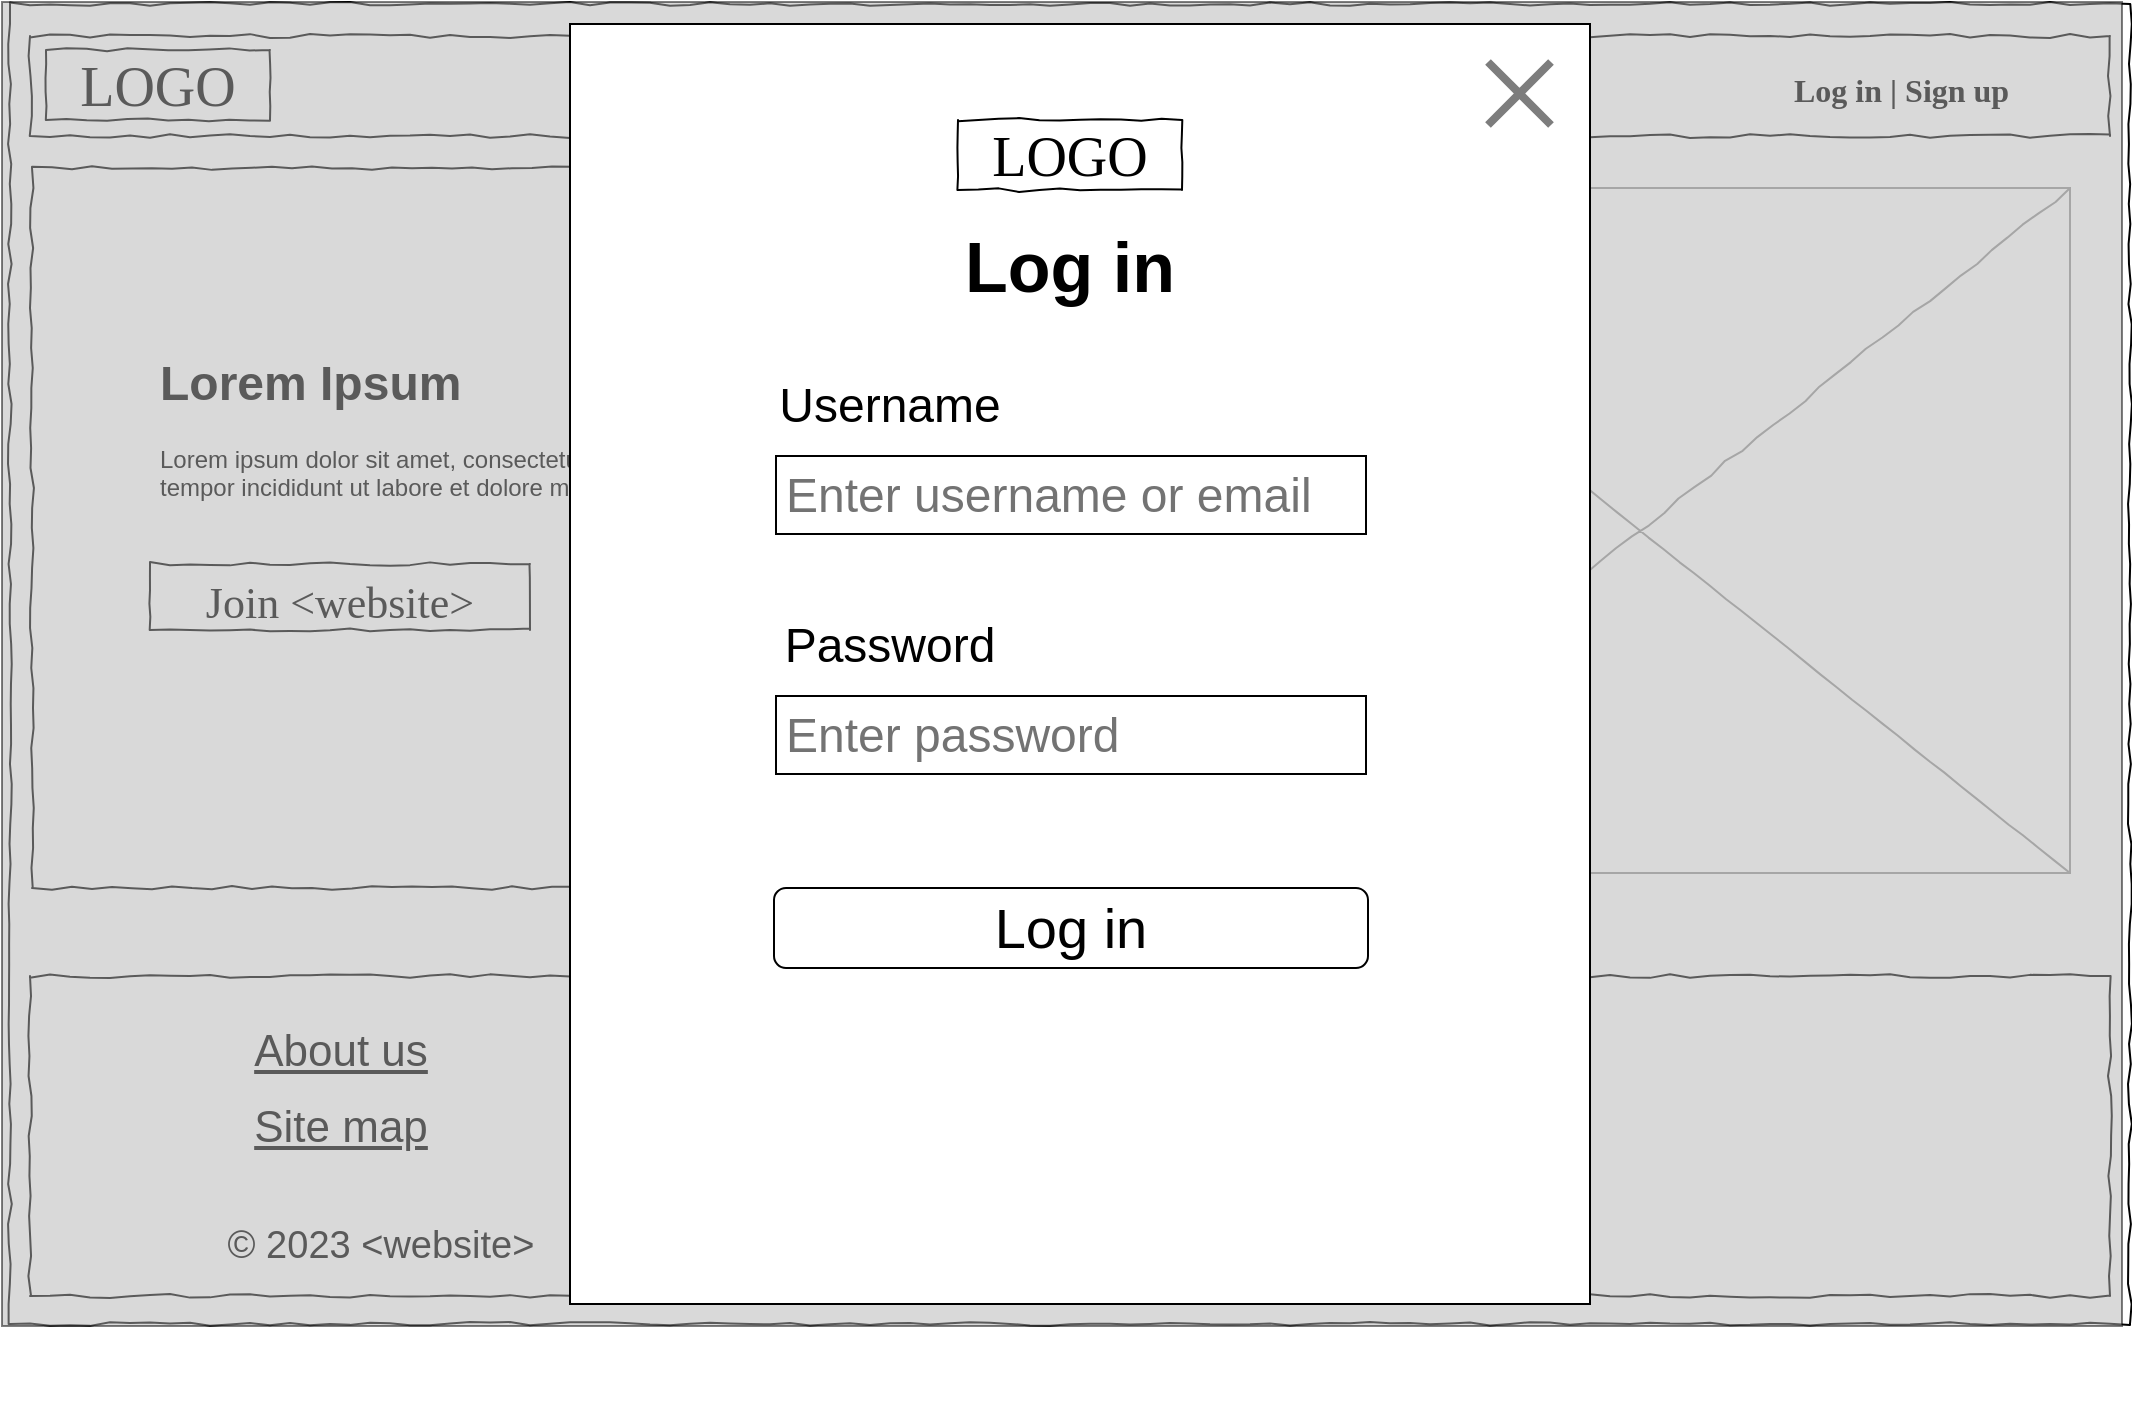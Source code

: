 <mxfile version="22.0.4" type="google">
  <diagram name="Page-1" id="03018318-947c-dd8e-b7a3-06fadd420f32">
    <mxGraphModel grid="1" page="1" gridSize="10" guides="1" tooltips="1" connect="1" arrows="1" fold="1" pageScale="1" pageWidth="1100" pageHeight="850" background="none" math="0" shadow="0">
      <root>
        <mxCell id="0" />
        <mxCell id="1" parent="0" />
        <mxCell id="qYC7P0EI7lyvb2j1Zvjj-5" value="" style="group" connectable="0" vertex="1" parent="1">
          <mxGeometry x="30" y="224" width="1050" height="510" as="geometry" />
        </mxCell>
        <mxCell id="677b7b8949515195-1" value="" style="whiteSpace=wrap;html=1;rounded=0;shadow=0;labelBackgroundColor=none;strokeColor=#000000;strokeWidth=1;fillColor=none;fontFamily=Verdana;fontSize=12;fontColor=#000000;align=center;comic=1;" vertex="1" parent="qYC7P0EI7lyvb2j1Zvjj-5">
          <mxGeometry x="-10" y="-200" width="1060" height="660" as="geometry" />
        </mxCell>
        <mxCell id="677b7b8949515195-16" value="" style="verticalLabelPosition=bottom;shadow=0;dashed=0;align=center;html=1;verticalAlign=top;strokeWidth=1;shape=mxgraph.mockup.graphics.simpleIcon;strokeColor=#999999;rounded=0;labelBackgroundColor=none;fontFamily=Verdana;fontSize=14;fontColor=#000000;comic=1;" vertex="1" parent="qYC7P0EI7lyvb2j1Zvjj-5">
          <mxGeometry x="590" y="-108" width="430" height="342.5" as="geometry" />
        </mxCell>
        <mxCell id="qYC7P0EI7lyvb2j1Zvjj-3" value="&lt;font style=&quot;font-size: 22px;&quot;&gt;Join &amp;lt;website&amp;gt;&lt;/font&gt;" style="whiteSpace=wrap;html=1;rounded=0;shadow=0;labelBackgroundColor=none;strokeWidth=1;fontFamily=Verdana;fontSize=28;align=center;comic=1;verticalAlign=middle;" vertex="1" parent="qYC7P0EI7lyvb2j1Zvjj-5">
          <mxGeometry x="60" y="80" width="190" height="33" as="geometry" />
        </mxCell>
        <mxCell id="IgBskjyFUGVjYucHrxcE-3" value="&lt;h1&gt;Lorem Ipsum&lt;/h1&gt;&lt;p&gt;Lorem ipsum dolor sit amet, consectetur adipisicing elit, sed do eiusmod tempor incididunt ut labore et dolore magna aliqua.&lt;/p&gt;" style="text;html=1;strokeColor=none;fillColor=none;spacing=5;spacingTop=-20;whiteSpace=wrap;overflow=hidden;rounded=0;" vertex="1" parent="qYC7P0EI7lyvb2j1Zvjj-5">
          <mxGeometry x="60" y="-30" width="410" height="120" as="geometry" />
        </mxCell>
        <mxCell id="qYC7P0EI7lyvb2j1Zvjj-28" value="&lt;div style=&quot;text-align: justify&quot;&gt;&lt;br&gt;&lt;/div&gt;" style="whiteSpace=wrap;html=1;rounded=0;shadow=0;labelBackgroundColor=none;strokeWidth=1;fontFamily=Verdana;fontSize=12;align=center;verticalAlign=top;spacing=10;comic=1;" vertex="1" parent="qYC7P0EI7lyvb2j1Zvjj-5">
          <mxGeometry y="286" width="1040" height="160" as="geometry" />
        </mxCell>
        <mxCell id="8phkjEfu20HQz3NuUWRH-15" value="&lt;font face=&quot;Arial&quot; style=&quot;font-size: 22px;&quot;&gt;&lt;u style=&quot;&quot;&gt;About us&lt;/u&gt;&lt;/font&gt;" style="text;html=1;points=[];align=center;verticalAlign=top;spacingTop=-4;fontSize=19;fontFamily=Verdana" vertex="1" parent="qYC7P0EI7lyvb2j1Zvjj-5">
          <mxGeometry x="70" y="308" width="170" height="20" as="geometry" />
        </mxCell>
        <mxCell id="8phkjEfu20HQz3NuUWRH-14" value="&lt;font face=&quot;Arial&quot; style=&quot;font-size: 22px;&quot;&gt;&lt;u style=&quot;&quot;&gt;Site map&lt;/u&gt;&lt;/font&gt;" style="text;html=1;points=[];align=center;verticalAlign=top;spacingTop=-4;fontSize=19;fontFamily=Verdana" vertex="1" parent="qYC7P0EI7lyvb2j1Zvjj-5">
          <mxGeometry x="70" y="346" width="170" height="20" as="geometry" />
        </mxCell>
        <mxCell id="qYC7P0EI7lyvb2j1Zvjj-29" value="&lt;font face=&quot;Arial&quot;&gt;© 2023 &amp;lt;website&amp;gt;&lt;/font&gt;" style="text;html=1;points=[];align=center;verticalAlign=top;spacingTop=-4;fontSize=19;fontFamily=Verdana" vertex="1" parent="qYC7P0EI7lyvb2j1Zvjj-5">
          <mxGeometry x="90" y="407" width="170" height="20" as="geometry" />
        </mxCell>
        <mxCell id="qYC7P0EI7lyvb2j1Zvjj-2" value="" style="whiteSpace=wrap;html=1;rounded=0;shadow=0;labelBackgroundColor=none;strokeWidth=1;fillColor=none;fontFamily=Verdana;fontSize=12;align=center;comic=1;" vertex="1" parent="1">
          <mxGeometry x="31" y="106" width="560" height="360" as="geometry" />
        </mxCell>
        <mxCell id="677b7b8949515195-10" value="" style="whiteSpace=wrap;html=1;rounded=0;shadow=0;labelBackgroundColor=none;strokeWidth=1;fillColor=none;fontFamily=Verdana;fontSize=12;align=center;comic=1;" vertex="1" parent="1">
          <mxGeometry x="30" y="40" width="1040" height="50" as="geometry" />
        </mxCell>
        <mxCell id="677b7b8949515195-12" value="&lt;font style=&quot;font-size: 16px;&quot;&gt;&lt;b&gt;Log in | Sign up&lt;/b&gt;&lt;/font&gt;" style="text;html=1;points=[];align=left;verticalAlign=top;spacingTop=-4;fontSize=14;fontFamily=Verdana" vertex="1" parent="1">
          <mxGeometry x="910" y="55" width="170" height="20" as="geometry" />
        </mxCell>
        <mxCell id="8phkjEfu20HQz3NuUWRH-20" value="&lt;font face=&quot;Comic Sans MS&quot;&gt;&lt;font style=&quot;font-size: 22px;&quot;&gt;&lt;br&gt;&lt;/font&gt;&lt;/font&gt;" style="text;html=1;points=[];align=left;verticalAlign=top;spacingTop=-4;fontSize=19;fontFamily=Verdana" vertex="1" parent="1">
          <mxGeometry x="701" y="520" width="62.12" height="33" as="geometry" />
        </mxCell>
        <mxCell id="IgBskjyFUGVjYucHrxcE-1" value="LOGO" style="whiteSpace=wrap;html=1;rounded=0;shadow=0;labelBackgroundColor=none;strokeWidth=1;fontFamily=Verdana;fontSize=28;align=center;comic=1;" vertex="1" parent="1">
          <mxGeometry x="38" y="47" width="112" height="35" as="geometry" />
        </mxCell>
        <mxCell id="uolhSoKgi2GoK-N1cPbn-2" value="" style="rounded=0;whiteSpace=wrap;html=1;fillColor=#B3B3B3;opacity=50;" vertex="1" parent="1">
          <mxGeometry x="16" y="23" width="1060" height="662" as="geometry" />
        </mxCell>
        <mxCell id="uolhSoKgi2GoK-N1cPbn-1" value="" style="rounded=0;whiteSpace=wrap;html=1;" vertex="1" parent="1">
          <mxGeometry x="300" y="34" width="510" height="640" as="geometry" />
        </mxCell>
        <mxCell id="uolhSoKgi2GoK-N1cPbn-4" value="LOGO" style="whiteSpace=wrap;html=1;rounded=0;shadow=0;labelBackgroundColor=none;strokeWidth=1;fontFamily=Verdana;fontSize=28;align=center;comic=1;" vertex="1" parent="1">
          <mxGeometry x="494" y="82" width="112" height="35" as="geometry" />
        </mxCell>
        <mxCell id="uolhSoKgi2GoK-N1cPbn-7" value="" style="shape=mxgraph.sysml.x;strokeWidth=4;strokeColor=#7D7D7D;aspect=fixed;" vertex="1" parent="1">
          <mxGeometry x="759" y="53" width="31.496" height="31.5" as="geometry" />
        </mxCell>
        <mxCell id="uolhSoKgi2GoK-N1cPbn-9" value="&lt;font size=&quot;1&quot; style=&quot;&quot;&gt;&lt;b style=&quot;font-size: 35px;&quot;&gt;Log in&lt;/b&gt;&lt;/font&gt;" style="text;html=1;strokeColor=none;fillColor=none;align=center;verticalAlign=middle;whiteSpace=wrap;rounded=0;" vertex="1" parent="1">
          <mxGeometry x="475" y="140" width="150" height="30" as="geometry" />
        </mxCell>
        <mxCell id="uolhSoKgi2GoK-N1cPbn-10" value="&lt;h1&gt;&lt;span style=&quot;font-weight: normal;&quot;&gt;&lt;font color=&quot;#737373&quot;&gt;Enter username or email&lt;/font&gt;&lt;/span&gt;&lt;/h1&gt;" style="text;html=1;strokeColor=default;fillColor=none;spacing=5;spacingTop=-20;whiteSpace=wrap;overflow=hidden;rounded=0;align=left;verticalAlign=top;fontStyle=0;labelPosition=center;verticalLabelPosition=middle;" vertex="1" parent="1">
          <mxGeometry x="403" y="250" width="295" height="39" as="geometry" />
        </mxCell>
        <mxCell id="uolhSoKgi2GoK-N1cPbn-11" value="&lt;font style=&quot;font-size: 24px;&quot;&gt;Username&lt;/font&gt;" style="text;html=1;strokeColor=none;fillColor=none;align=center;verticalAlign=middle;whiteSpace=wrap;rounded=0;" vertex="1" parent="1">
          <mxGeometry x="430" y="210" width="60" height="30" as="geometry" />
        </mxCell>
        <mxCell id="uolhSoKgi2GoK-N1cPbn-12" value="&lt;h1&gt;&lt;span style=&quot;font-weight: normal;&quot;&gt;&lt;font color=&quot;#737373&quot;&gt;Enter password&lt;/font&gt;&lt;/span&gt;&lt;/h1&gt;" style="text;html=1;strokeColor=default;fillColor=none;spacing=5;spacingTop=-20;whiteSpace=wrap;overflow=hidden;rounded=0;align=left;verticalAlign=top;fontStyle=0;labelPosition=center;verticalLabelPosition=middle;" vertex="1" parent="1">
          <mxGeometry x="403" y="370" width="295" height="39" as="geometry" />
        </mxCell>
        <mxCell id="uolhSoKgi2GoK-N1cPbn-13" value="&lt;font style=&quot;font-size: 24px;&quot;&gt;Password&lt;/font&gt;" style="text;html=1;strokeColor=none;fillColor=none;align=center;verticalAlign=middle;whiteSpace=wrap;rounded=0;" vertex="1" parent="1">
          <mxGeometry x="430" y="330" width="60" height="30" as="geometry" />
        </mxCell>
        <mxCell id="uolhSoKgi2GoK-N1cPbn-14" value="&lt;font style=&quot;font-size: 28px;&quot;&gt;Log in&lt;/font&gt;" style="rounded=1;whiteSpace=wrap;html=1;verticalAlign=bottom;" vertex="1" parent="1">
          <mxGeometry x="402" y="466" width="297" height="40" as="geometry" />
        </mxCell>
      </root>
    </mxGraphModel>
  </diagram>
</mxfile>

